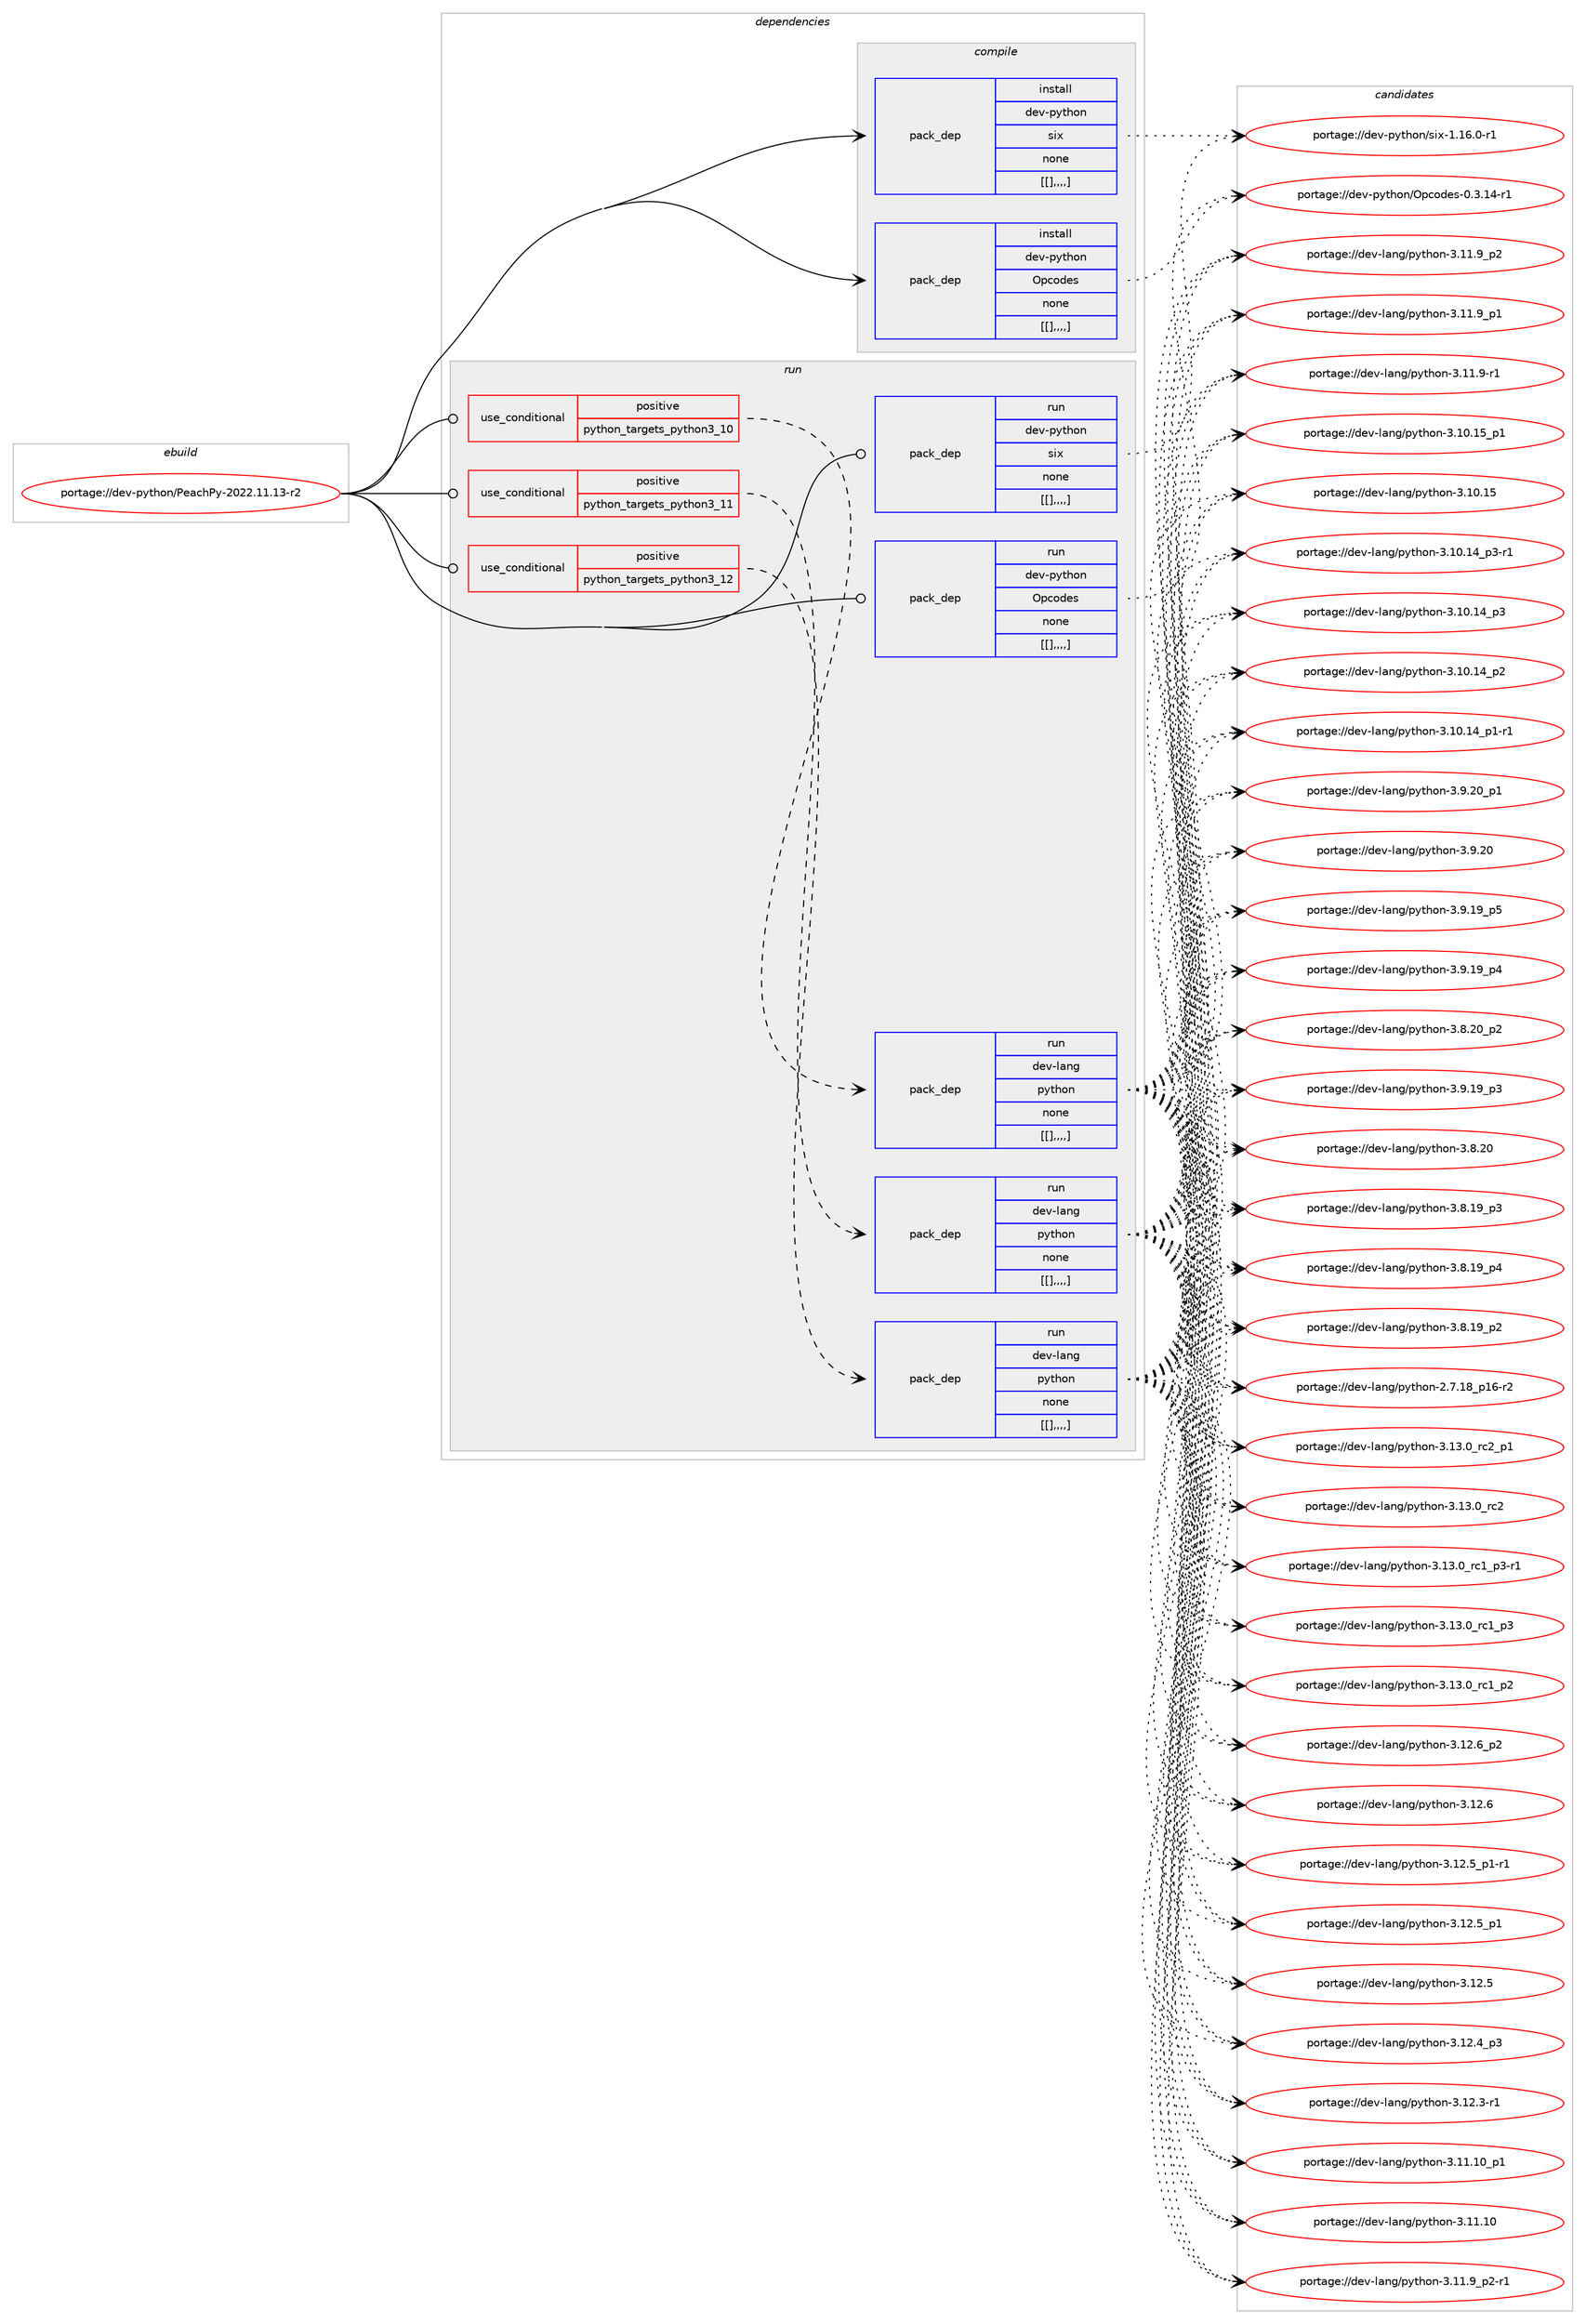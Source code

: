 digraph prolog {

# *************
# Graph options
# *************

newrank=true;
concentrate=true;
compound=true;
graph [rankdir=LR,fontname=Helvetica,fontsize=10,ranksep=1.5];#, ranksep=2.5, nodesep=0.2];
edge  [arrowhead=vee];
node  [fontname=Helvetica,fontsize=10];

# **********
# The ebuild
# **********

subgraph cluster_leftcol {
color=gray;
label=<<i>ebuild</i>>;
id [label="portage://dev-python/PeachPy-2022.11.13-r2", color=red, width=4, href="../dev-python/PeachPy-2022.11.13-r2.svg"];
}

# ****************
# The dependencies
# ****************

subgraph cluster_midcol {
color=gray;
label=<<i>dependencies</i>>;
subgraph cluster_compile {
fillcolor="#eeeeee";
style=filled;
label=<<i>compile</i>>;
subgraph pack109672 {
dependency142420 [label=<<TABLE BORDER="0" CELLBORDER="1" CELLSPACING="0" CELLPADDING="4" WIDTH="220"><TR><TD ROWSPAN="6" CELLPADDING="30">pack_dep</TD></TR><TR><TD WIDTH="110">install</TD></TR><TR><TD>dev-python</TD></TR><TR><TD>Opcodes</TD></TR><TR><TD>none</TD></TR><TR><TD>[[],,,,]</TD></TR></TABLE>>, shape=none, color=blue];
}
id:e -> dependency142420:w [weight=20,style="solid",arrowhead="vee"];
subgraph pack109673 {
dependency142421 [label=<<TABLE BORDER="0" CELLBORDER="1" CELLSPACING="0" CELLPADDING="4" WIDTH="220"><TR><TD ROWSPAN="6" CELLPADDING="30">pack_dep</TD></TR><TR><TD WIDTH="110">install</TD></TR><TR><TD>dev-python</TD></TR><TR><TD>six</TD></TR><TR><TD>none</TD></TR><TR><TD>[[],,,,]</TD></TR></TABLE>>, shape=none, color=blue];
}
id:e -> dependency142421:w [weight=20,style="solid",arrowhead="vee"];
}
subgraph cluster_compileandrun {
fillcolor="#eeeeee";
style=filled;
label=<<i>compile and run</i>>;
}
subgraph cluster_run {
fillcolor="#eeeeee";
style=filled;
label=<<i>run</i>>;
subgraph cond31540 {
dependency142422 [label=<<TABLE BORDER="0" CELLBORDER="1" CELLSPACING="0" CELLPADDING="4"><TR><TD ROWSPAN="3" CELLPADDING="10">use_conditional</TD></TR><TR><TD>positive</TD></TR><TR><TD>python_targets_python3_10</TD></TR></TABLE>>, shape=none, color=red];
subgraph pack109674 {
dependency142423 [label=<<TABLE BORDER="0" CELLBORDER="1" CELLSPACING="0" CELLPADDING="4" WIDTH="220"><TR><TD ROWSPAN="6" CELLPADDING="30">pack_dep</TD></TR><TR><TD WIDTH="110">run</TD></TR><TR><TD>dev-lang</TD></TR><TR><TD>python</TD></TR><TR><TD>none</TD></TR><TR><TD>[[],,,,]</TD></TR></TABLE>>, shape=none, color=blue];
}
dependency142422:e -> dependency142423:w [weight=20,style="dashed",arrowhead="vee"];
}
id:e -> dependency142422:w [weight=20,style="solid",arrowhead="odot"];
subgraph cond31541 {
dependency142424 [label=<<TABLE BORDER="0" CELLBORDER="1" CELLSPACING="0" CELLPADDING="4"><TR><TD ROWSPAN="3" CELLPADDING="10">use_conditional</TD></TR><TR><TD>positive</TD></TR><TR><TD>python_targets_python3_11</TD></TR></TABLE>>, shape=none, color=red];
subgraph pack109675 {
dependency142425 [label=<<TABLE BORDER="0" CELLBORDER="1" CELLSPACING="0" CELLPADDING="4" WIDTH="220"><TR><TD ROWSPAN="6" CELLPADDING="30">pack_dep</TD></TR><TR><TD WIDTH="110">run</TD></TR><TR><TD>dev-lang</TD></TR><TR><TD>python</TD></TR><TR><TD>none</TD></TR><TR><TD>[[],,,,]</TD></TR></TABLE>>, shape=none, color=blue];
}
dependency142424:e -> dependency142425:w [weight=20,style="dashed",arrowhead="vee"];
}
id:e -> dependency142424:w [weight=20,style="solid",arrowhead="odot"];
subgraph cond31542 {
dependency142426 [label=<<TABLE BORDER="0" CELLBORDER="1" CELLSPACING="0" CELLPADDING="4"><TR><TD ROWSPAN="3" CELLPADDING="10">use_conditional</TD></TR><TR><TD>positive</TD></TR><TR><TD>python_targets_python3_12</TD></TR></TABLE>>, shape=none, color=red];
subgraph pack109676 {
dependency142427 [label=<<TABLE BORDER="0" CELLBORDER="1" CELLSPACING="0" CELLPADDING="4" WIDTH="220"><TR><TD ROWSPAN="6" CELLPADDING="30">pack_dep</TD></TR><TR><TD WIDTH="110">run</TD></TR><TR><TD>dev-lang</TD></TR><TR><TD>python</TD></TR><TR><TD>none</TD></TR><TR><TD>[[],,,,]</TD></TR></TABLE>>, shape=none, color=blue];
}
dependency142426:e -> dependency142427:w [weight=20,style="dashed",arrowhead="vee"];
}
id:e -> dependency142426:w [weight=20,style="solid",arrowhead="odot"];
subgraph pack109677 {
dependency142428 [label=<<TABLE BORDER="0" CELLBORDER="1" CELLSPACING="0" CELLPADDING="4" WIDTH="220"><TR><TD ROWSPAN="6" CELLPADDING="30">pack_dep</TD></TR><TR><TD WIDTH="110">run</TD></TR><TR><TD>dev-python</TD></TR><TR><TD>Opcodes</TD></TR><TR><TD>none</TD></TR><TR><TD>[[],,,,]</TD></TR></TABLE>>, shape=none, color=blue];
}
id:e -> dependency142428:w [weight=20,style="solid",arrowhead="odot"];
subgraph pack109678 {
dependency142429 [label=<<TABLE BORDER="0" CELLBORDER="1" CELLSPACING="0" CELLPADDING="4" WIDTH="220"><TR><TD ROWSPAN="6" CELLPADDING="30">pack_dep</TD></TR><TR><TD WIDTH="110">run</TD></TR><TR><TD>dev-python</TD></TR><TR><TD>six</TD></TR><TR><TD>none</TD></TR><TR><TD>[[],,,,]</TD></TR></TABLE>>, shape=none, color=blue];
}
id:e -> dependency142429:w [weight=20,style="solid",arrowhead="odot"];
}
}

# **************
# The candidates
# **************

subgraph cluster_choices {
rank=same;
color=gray;
label=<<i>candidates</i>>;

subgraph choice109672 {
color=black;
nodesep=1;
choice10010111845112121116104111110477911299111100101115454846514649524511449 [label="portage://dev-python/Opcodes-0.3.14-r1", color=red, width=4,href="../dev-python/Opcodes-0.3.14-r1.svg"];
dependency142420:e -> choice10010111845112121116104111110477911299111100101115454846514649524511449:w [style=dotted,weight="100"];
}
subgraph choice109673 {
color=black;
nodesep=1;
choice1001011184511212111610411111047115105120454946495446484511449 [label="portage://dev-python/six-1.16.0-r1", color=red, width=4,href="../dev-python/six-1.16.0-r1.svg"];
dependency142421:e -> choice1001011184511212111610411111047115105120454946495446484511449:w [style=dotted,weight="100"];
}
subgraph choice109674 {
color=black;
nodesep=1;
choice100101118451089711010347112121116104111110455146495146489511499509511249 [label="portage://dev-lang/python-3.13.0_rc2_p1", color=red, width=4,href="../dev-lang/python-3.13.0_rc2_p1.svg"];
choice10010111845108971101034711212111610411111045514649514648951149950 [label="portage://dev-lang/python-3.13.0_rc2", color=red, width=4,href="../dev-lang/python-3.13.0_rc2.svg"];
choice1001011184510897110103471121211161041111104551464951464895114994995112514511449 [label="portage://dev-lang/python-3.13.0_rc1_p3-r1", color=red, width=4,href="../dev-lang/python-3.13.0_rc1_p3-r1.svg"];
choice100101118451089711010347112121116104111110455146495146489511499499511251 [label="portage://dev-lang/python-3.13.0_rc1_p3", color=red, width=4,href="../dev-lang/python-3.13.0_rc1_p3.svg"];
choice100101118451089711010347112121116104111110455146495146489511499499511250 [label="portage://dev-lang/python-3.13.0_rc1_p2", color=red, width=4,href="../dev-lang/python-3.13.0_rc1_p2.svg"];
choice100101118451089711010347112121116104111110455146495046549511250 [label="portage://dev-lang/python-3.12.6_p2", color=red, width=4,href="../dev-lang/python-3.12.6_p2.svg"];
choice10010111845108971101034711212111610411111045514649504654 [label="portage://dev-lang/python-3.12.6", color=red, width=4,href="../dev-lang/python-3.12.6.svg"];
choice1001011184510897110103471121211161041111104551464950465395112494511449 [label="portage://dev-lang/python-3.12.5_p1-r1", color=red, width=4,href="../dev-lang/python-3.12.5_p1-r1.svg"];
choice100101118451089711010347112121116104111110455146495046539511249 [label="portage://dev-lang/python-3.12.5_p1", color=red, width=4,href="../dev-lang/python-3.12.5_p1.svg"];
choice10010111845108971101034711212111610411111045514649504653 [label="portage://dev-lang/python-3.12.5", color=red, width=4,href="../dev-lang/python-3.12.5.svg"];
choice100101118451089711010347112121116104111110455146495046529511251 [label="portage://dev-lang/python-3.12.4_p3", color=red, width=4,href="../dev-lang/python-3.12.4_p3.svg"];
choice100101118451089711010347112121116104111110455146495046514511449 [label="portage://dev-lang/python-3.12.3-r1", color=red, width=4,href="../dev-lang/python-3.12.3-r1.svg"];
choice10010111845108971101034711212111610411111045514649494649489511249 [label="portage://dev-lang/python-3.11.10_p1", color=red, width=4,href="../dev-lang/python-3.11.10_p1.svg"];
choice1001011184510897110103471121211161041111104551464949464948 [label="portage://dev-lang/python-3.11.10", color=red, width=4,href="../dev-lang/python-3.11.10.svg"];
choice1001011184510897110103471121211161041111104551464949465795112504511449 [label="portage://dev-lang/python-3.11.9_p2-r1", color=red, width=4,href="../dev-lang/python-3.11.9_p2-r1.svg"];
choice100101118451089711010347112121116104111110455146494946579511250 [label="portage://dev-lang/python-3.11.9_p2", color=red, width=4,href="../dev-lang/python-3.11.9_p2.svg"];
choice100101118451089711010347112121116104111110455146494946579511249 [label="portage://dev-lang/python-3.11.9_p1", color=red, width=4,href="../dev-lang/python-3.11.9_p1.svg"];
choice100101118451089711010347112121116104111110455146494946574511449 [label="portage://dev-lang/python-3.11.9-r1", color=red, width=4,href="../dev-lang/python-3.11.9-r1.svg"];
choice10010111845108971101034711212111610411111045514649484649539511249 [label="portage://dev-lang/python-3.10.15_p1", color=red, width=4,href="../dev-lang/python-3.10.15_p1.svg"];
choice1001011184510897110103471121211161041111104551464948464953 [label="portage://dev-lang/python-3.10.15", color=red, width=4,href="../dev-lang/python-3.10.15.svg"];
choice100101118451089711010347112121116104111110455146494846495295112514511449 [label="portage://dev-lang/python-3.10.14_p3-r1", color=red, width=4,href="../dev-lang/python-3.10.14_p3-r1.svg"];
choice10010111845108971101034711212111610411111045514649484649529511251 [label="portage://dev-lang/python-3.10.14_p3", color=red, width=4,href="../dev-lang/python-3.10.14_p3.svg"];
choice10010111845108971101034711212111610411111045514649484649529511250 [label="portage://dev-lang/python-3.10.14_p2", color=red, width=4,href="../dev-lang/python-3.10.14_p2.svg"];
choice100101118451089711010347112121116104111110455146494846495295112494511449 [label="portage://dev-lang/python-3.10.14_p1-r1", color=red, width=4,href="../dev-lang/python-3.10.14_p1-r1.svg"];
choice100101118451089711010347112121116104111110455146574650489511249 [label="portage://dev-lang/python-3.9.20_p1", color=red, width=4,href="../dev-lang/python-3.9.20_p1.svg"];
choice10010111845108971101034711212111610411111045514657465048 [label="portage://dev-lang/python-3.9.20", color=red, width=4,href="../dev-lang/python-3.9.20.svg"];
choice100101118451089711010347112121116104111110455146574649579511253 [label="portage://dev-lang/python-3.9.19_p5", color=red, width=4,href="../dev-lang/python-3.9.19_p5.svg"];
choice100101118451089711010347112121116104111110455146574649579511252 [label="portage://dev-lang/python-3.9.19_p4", color=red, width=4,href="../dev-lang/python-3.9.19_p4.svg"];
choice100101118451089711010347112121116104111110455146574649579511251 [label="portage://dev-lang/python-3.9.19_p3", color=red, width=4,href="../dev-lang/python-3.9.19_p3.svg"];
choice100101118451089711010347112121116104111110455146564650489511250 [label="portage://dev-lang/python-3.8.20_p2", color=red, width=4,href="../dev-lang/python-3.8.20_p2.svg"];
choice10010111845108971101034711212111610411111045514656465048 [label="portage://dev-lang/python-3.8.20", color=red, width=4,href="../dev-lang/python-3.8.20.svg"];
choice100101118451089711010347112121116104111110455146564649579511252 [label="portage://dev-lang/python-3.8.19_p4", color=red, width=4,href="../dev-lang/python-3.8.19_p4.svg"];
choice100101118451089711010347112121116104111110455146564649579511251 [label="portage://dev-lang/python-3.8.19_p3", color=red, width=4,href="../dev-lang/python-3.8.19_p3.svg"];
choice100101118451089711010347112121116104111110455146564649579511250 [label="portage://dev-lang/python-3.8.19_p2", color=red, width=4,href="../dev-lang/python-3.8.19_p2.svg"];
choice100101118451089711010347112121116104111110455046554649569511249544511450 [label="portage://dev-lang/python-2.7.18_p16-r2", color=red, width=4,href="../dev-lang/python-2.7.18_p16-r2.svg"];
dependency142423:e -> choice100101118451089711010347112121116104111110455146495146489511499509511249:w [style=dotted,weight="100"];
dependency142423:e -> choice10010111845108971101034711212111610411111045514649514648951149950:w [style=dotted,weight="100"];
dependency142423:e -> choice1001011184510897110103471121211161041111104551464951464895114994995112514511449:w [style=dotted,weight="100"];
dependency142423:e -> choice100101118451089711010347112121116104111110455146495146489511499499511251:w [style=dotted,weight="100"];
dependency142423:e -> choice100101118451089711010347112121116104111110455146495146489511499499511250:w [style=dotted,weight="100"];
dependency142423:e -> choice100101118451089711010347112121116104111110455146495046549511250:w [style=dotted,weight="100"];
dependency142423:e -> choice10010111845108971101034711212111610411111045514649504654:w [style=dotted,weight="100"];
dependency142423:e -> choice1001011184510897110103471121211161041111104551464950465395112494511449:w [style=dotted,weight="100"];
dependency142423:e -> choice100101118451089711010347112121116104111110455146495046539511249:w [style=dotted,weight="100"];
dependency142423:e -> choice10010111845108971101034711212111610411111045514649504653:w [style=dotted,weight="100"];
dependency142423:e -> choice100101118451089711010347112121116104111110455146495046529511251:w [style=dotted,weight="100"];
dependency142423:e -> choice100101118451089711010347112121116104111110455146495046514511449:w [style=dotted,weight="100"];
dependency142423:e -> choice10010111845108971101034711212111610411111045514649494649489511249:w [style=dotted,weight="100"];
dependency142423:e -> choice1001011184510897110103471121211161041111104551464949464948:w [style=dotted,weight="100"];
dependency142423:e -> choice1001011184510897110103471121211161041111104551464949465795112504511449:w [style=dotted,weight="100"];
dependency142423:e -> choice100101118451089711010347112121116104111110455146494946579511250:w [style=dotted,weight="100"];
dependency142423:e -> choice100101118451089711010347112121116104111110455146494946579511249:w [style=dotted,weight="100"];
dependency142423:e -> choice100101118451089711010347112121116104111110455146494946574511449:w [style=dotted,weight="100"];
dependency142423:e -> choice10010111845108971101034711212111610411111045514649484649539511249:w [style=dotted,weight="100"];
dependency142423:e -> choice1001011184510897110103471121211161041111104551464948464953:w [style=dotted,weight="100"];
dependency142423:e -> choice100101118451089711010347112121116104111110455146494846495295112514511449:w [style=dotted,weight="100"];
dependency142423:e -> choice10010111845108971101034711212111610411111045514649484649529511251:w [style=dotted,weight="100"];
dependency142423:e -> choice10010111845108971101034711212111610411111045514649484649529511250:w [style=dotted,weight="100"];
dependency142423:e -> choice100101118451089711010347112121116104111110455146494846495295112494511449:w [style=dotted,weight="100"];
dependency142423:e -> choice100101118451089711010347112121116104111110455146574650489511249:w [style=dotted,weight="100"];
dependency142423:e -> choice10010111845108971101034711212111610411111045514657465048:w [style=dotted,weight="100"];
dependency142423:e -> choice100101118451089711010347112121116104111110455146574649579511253:w [style=dotted,weight="100"];
dependency142423:e -> choice100101118451089711010347112121116104111110455146574649579511252:w [style=dotted,weight="100"];
dependency142423:e -> choice100101118451089711010347112121116104111110455146574649579511251:w [style=dotted,weight="100"];
dependency142423:e -> choice100101118451089711010347112121116104111110455146564650489511250:w [style=dotted,weight="100"];
dependency142423:e -> choice10010111845108971101034711212111610411111045514656465048:w [style=dotted,weight="100"];
dependency142423:e -> choice100101118451089711010347112121116104111110455146564649579511252:w [style=dotted,weight="100"];
dependency142423:e -> choice100101118451089711010347112121116104111110455146564649579511251:w [style=dotted,weight="100"];
dependency142423:e -> choice100101118451089711010347112121116104111110455146564649579511250:w [style=dotted,weight="100"];
dependency142423:e -> choice100101118451089711010347112121116104111110455046554649569511249544511450:w [style=dotted,weight="100"];
}
subgraph choice109675 {
color=black;
nodesep=1;
choice100101118451089711010347112121116104111110455146495146489511499509511249 [label="portage://dev-lang/python-3.13.0_rc2_p1", color=red, width=4,href="../dev-lang/python-3.13.0_rc2_p1.svg"];
choice10010111845108971101034711212111610411111045514649514648951149950 [label="portage://dev-lang/python-3.13.0_rc2", color=red, width=4,href="../dev-lang/python-3.13.0_rc2.svg"];
choice1001011184510897110103471121211161041111104551464951464895114994995112514511449 [label="portage://dev-lang/python-3.13.0_rc1_p3-r1", color=red, width=4,href="../dev-lang/python-3.13.0_rc1_p3-r1.svg"];
choice100101118451089711010347112121116104111110455146495146489511499499511251 [label="portage://dev-lang/python-3.13.0_rc1_p3", color=red, width=4,href="../dev-lang/python-3.13.0_rc1_p3.svg"];
choice100101118451089711010347112121116104111110455146495146489511499499511250 [label="portage://dev-lang/python-3.13.0_rc1_p2", color=red, width=4,href="../dev-lang/python-3.13.0_rc1_p2.svg"];
choice100101118451089711010347112121116104111110455146495046549511250 [label="portage://dev-lang/python-3.12.6_p2", color=red, width=4,href="../dev-lang/python-3.12.6_p2.svg"];
choice10010111845108971101034711212111610411111045514649504654 [label="portage://dev-lang/python-3.12.6", color=red, width=4,href="../dev-lang/python-3.12.6.svg"];
choice1001011184510897110103471121211161041111104551464950465395112494511449 [label="portage://dev-lang/python-3.12.5_p1-r1", color=red, width=4,href="../dev-lang/python-3.12.5_p1-r1.svg"];
choice100101118451089711010347112121116104111110455146495046539511249 [label="portage://dev-lang/python-3.12.5_p1", color=red, width=4,href="../dev-lang/python-3.12.5_p1.svg"];
choice10010111845108971101034711212111610411111045514649504653 [label="portage://dev-lang/python-3.12.5", color=red, width=4,href="../dev-lang/python-3.12.5.svg"];
choice100101118451089711010347112121116104111110455146495046529511251 [label="portage://dev-lang/python-3.12.4_p3", color=red, width=4,href="../dev-lang/python-3.12.4_p3.svg"];
choice100101118451089711010347112121116104111110455146495046514511449 [label="portage://dev-lang/python-3.12.3-r1", color=red, width=4,href="../dev-lang/python-3.12.3-r1.svg"];
choice10010111845108971101034711212111610411111045514649494649489511249 [label="portage://dev-lang/python-3.11.10_p1", color=red, width=4,href="../dev-lang/python-3.11.10_p1.svg"];
choice1001011184510897110103471121211161041111104551464949464948 [label="portage://dev-lang/python-3.11.10", color=red, width=4,href="../dev-lang/python-3.11.10.svg"];
choice1001011184510897110103471121211161041111104551464949465795112504511449 [label="portage://dev-lang/python-3.11.9_p2-r1", color=red, width=4,href="../dev-lang/python-3.11.9_p2-r1.svg"];
choice100101118451089711010347112121116104111110455146494946579511250 [label="portage://dev-lang/python-3.11.9_p2", color=red, width=4,href="../dev-lang/python-3.11.9_p2.svg"];
choice100101118451089711010347112121116104111110455146494946579511249 [label="portage://dev-lang/python-3.11.9_p1", color=red, width=4,href="../dev-lang/python-3.11.9_p1.svg"];
choice100101118451089711010347112121116104111110455146494946574511449 [label="portage://dev-lang/python-3.11.9-r1", color=red, width=4,href="../dev-lang/python-3.11.9-r1.svg"];
choice10010111845108971101034711212111610411111045514649484649539511249 [label="portage://dev-lang/python-3.10.15_p1", color=red, width=4,href="../dev-lang/python-3.10.15_p1.svg"];
choice1001011184510897110103471121211161041111104551464948464953 [label="portage://dev-lang/python-3.10.15", color=red, width=4,href="../dev-lang/python-3.10.15.svg"];
choice100101118451089711010347112121116104111110455146494846495295112514511449 [label="portage://dev-lang/python-3.10.14_p3-r1", color=red, width=4,href="../dev-lang/python-3.10.14_p3-r1.svg"];
choice10010111845108971101034711212111610411111045514649484649529511251 [label="portage://dev-lang/python-3.10.14_p3", color=red, width=4,href="../dev-lang/python-3.10.14_p3.svg"];
choice10010111845108971101034711212111610411111045514649484649529511250 [label="portage://dev-lang/python-3.10.14_p2", color=red, width=4,href="../dev-lang/python-3.10.14_p2.svg"];
choice100101118451089711010347112121116104111110455146494846495295112494511449 [label="portage://dev-lang/python-3.10.14_p1-r1", color=red, width=4,href="../dev-lang/python-3.10.14_p1-r1.svg"];
choice100101118451089711010347112121116104111110455146574650489511249 [label="portage://dev-lang/python-3.9.20_p1", color=red, width=4,href="../dev-lang/python-3.9.20_p1.svg"];
choice10010111845108971101034711212111610411111045514657465048 [label="portage://dev-lang/python-3.9.20", color=red, width=4,href="../dev-lang/python-3.9.20.svg"];
choice100101118451089711010347112121116104111110455146574649579511253 [label="portage://dev-lang/python-3.9.19_p5", color=red, width=4,href="../dev-lang/python-3.9.19_p5.svg"];
choice100101118451089711010347112121116104111110455146574649579511252 [label="portage://dev-lang/python-3.9.19_p4", color=red, width=4,href="../dev-lang/python-3.9.19_p4.svg"];
choice100101118451089711010347112121116104111110455146574649579511251 [label="portage://dev-lang/python-3.9.19_p3", color=red, width=4,href="../dev-lang/python-3.9.19_p3.svg"];
choice100101118451089711010347112121116104111110455146564650489511250 [label="portage://dev-lang/python-3.8.20_p2", color=red, width=4,href="../dev-lang/python-3.8.20_p2.svg"];
choice10010111845108971101034711212111610411111045514656465048 [label="portage://dev-lang/python-3.8.20", color=red, width=4,href="../dev-lang/python-3.8.20.svg"];
choice100101118451089711010347112121116104111110455146564649579511252 [label="portage://dev-lang/python-3.8.19_p4", color=red, width=4,href="../dev-lang/python-3.8.19_p4.svg"];
choice100101118451089711010347112121116104111110455146564649579511251 [label="portage://dev-lang/python-3.8.19_p3", color=red, width=4,href="../dev-lang/python-3.8.19_p3.svg"];
choice100101118451089711010347112121116104111110455146564649579511250 [label="portage://dev-lang/python-3.8.19_p2", color=red, width=4,href="../dev-lang/python-3.8.19_p2.svg"];
choice100101118451089711010347112121116104111110455046554649569511249544511450 [label="portage://dev-lang/python-2.7.18_p16-r2", color=red, width=4,href="../dev-lang/python-2.7.18_p16-r2.svg"];
dependency142425:e -> choice100101118451089711010347112121116104111110455146495146489511499509511249:w [style=dotted,weight="100"];
dependency142425:e -> choice10010111845108971101034711212111610411111045514649514648951149950:w [style=dotted,weight="100"];
dependency142425:e -> choice1001011184510897110103471121211161041111104551464951464895114994995112514511449:w [style=dotted,weight="100"];
dependency142425:e -> choice100101118451089711010347112121116104111110455146495146489511499499511251:w [style=dotted,weight="100"];
dependency142425:e -> choice100101118451089711010347112121116104111110455146495146489511499499511250:w [style=dotted,weight="100"];
dependency142425:e -> choice100101118451089711010347112121116104111110455146495046549511250:w [style=dotted,weight="100"];
dependency142425:e -> choice10010111845108971101034711212111610411111045514649504654:w [style=dotted,weight="100"];
dependency142425:e -> choice1001011184510897110103471121211161041111104551464950465395112494511449:w [style=dotted,weight="100"];
dependency142425:e -> choice100101118451089711010347112121116104111110455146495046539511249:w [style=dotted,weight="100"];
dependency142425:e -> choice10010111845108971101034711212111610411111045514649504653:w [style=dotted,weight="100"];
dependency142425:e -> choice100101118451089711010347112121116104111110455146495046529511251:w [style=dotted,weight="100"];
dependency142425:e -> choice100101118451089711010347112121116104111110455146495046514511449:w [style=dotted,weight="100"];
dependency142425:e -> choice10010111845108971101034711212111610411111045514649494649489511249:w [style=dotted,weight="100"];
dependency142425:e -> choice1001011184510897110103471121211161041111104551464949464948:w [style=dotted,weight="100"];
dependency142425:e -> choice1001011184510897110103471121211161041111104551464949465795112504511449:w [style=dotted,weight="100"];
dependency142425:e -> choice100101118451089711010347112121116104111110455146494946579511250:w [style=dotted,weight="100"];
dependency142425:e -> choice100101118451089711010347112121116104111110455146494946579511249:w [style=dotted,weight="100"];
dependency142425:e -> choice100101118451089711010347112121116104111110455146494946574511449:w [style=dotted,weight="100"];
dependency142425:e -> choice10010111845108971101034711212111610411111045514649484649539511249:w [style=dotted,weight="100"];
dependency142425:e -> choice1001011184510897110103471121211161041111104551464948464953:w [style=dotted,weight="100"];
dependency142425:e -> choice100101118451089711010347112121116104111110455146494846495295112514511449:w [style=dotted,weight="100"];
dependency142425:e -> choice10010111845108971101034711212111610411111045514649484649529511251:w [style=dotted,weight="100"];
dependency142425:e -> choice10010111845108971101034711212111610411111045514649484649529511250:w [style=dotted,weight="100"];
dependency142425:e -> choice100101118451089711010347112121116104111110455146494846495295112494511449:w [style=dotted,weight="100"];
dependency142425:e -> choice100101118451089711010347112121116104111110455146574650489511249:w [style=dotted,weight="100"];
dependency142425:e -> choice10010111845108971101034711212111610411111045514657465048:w [style=dotted,weight="100"];
dependency142425:e -> choice100101118451089711010347112121116104111110455146574649579511253:w [style=dotted,weight="100"];
dependency142425:e -> choice100101118451089711010347112121116104111110455146574649579511252:w [style=dotted,weight="100"];
dependency142425:e -> choice100101118451089711010347112121116104111110455146574649579511251:w [style=dotted,weight="100"];
dependency142425:e -> choice100101118451089711010347112121116104111110455146564650489511250:w [style=dotted,weight="100"];
dependency142425:e -> choice10010111845108971101034711212111610411111045514656465048:w [style=dotted,weight="100"];
dependency142425:e -> choice100101118451089711010347112121116104111110455146564649579511252:w [style=dotted,weight="100"];
dependency142425:e -> choice100101118451089711010347112121116104111110455146564649579511251:w [style=dotted,weight="100"];
dependency142425:e -> choice100101118451089711010347112121116104111110455146564649579511250:w [style=dotted,weight="100"];
dependency142425:e -> choice100101118451089711010347112121116104111110455046554649569511249544511450:w [style=dotted,weight="100"];
}
subgraph choice109676 {
color=black;
nodesep=1;
choice100101118451089711010347112121116104111110455146495146489511499509511249 [label="portage://dev-lang/python-3.13.0_rc2_p1", color=red, width=4,href="../dev-lang/python-3.13.0_rc2_p1.svg"];
choice10010111845108971101034711212111610411111045514649514648951149950 [label="portage://dev-lang/python-3.13.0_rc2", color=red, width=4,href="../dev-lang/python-3.13.0_rc2.svg"];
choice1001011184510897110103471121211161041111104551464951464895114994995112514511449 [label="portage://dev-lang/python-3.13.0_rc1_p3-r1", color=red, width=4,href="../dev-lang/python-3.13.0_rc1_p3-r1.svg"];
choice100101118451089711010347112121116104111110455146495146489511499499511251 [label="portage://dev-lang/python-3.13.0_rc1_p3", color=red, width=4,href="../dev-lang/python-3.13.0_rc1_p3.svg"];
choice100101118451089711010347112121116104111110455146495146489511499499511250 [label="portage://dev-lang/python-3.13.0_rc1_p2", color=red, width=4,href="../dev-lang/python-3.13.0_rc1_p2.svg"];
choice100101118451089711010347112121116104111110455146495046549511250 [label="portage://dev-lang/python-3.12.6_p2", color=red, width=4,href="../dev-lang/python-3.12.6_p2.svg"];
choice10010111845108971101034711212111610411111045514649504654 [label="portage://dev-lang/python-3.12.6", color=red, width=4,href="../dev-lang/python-3.12.6.svg"];
choice1001011184510897110103471121211161041111104551464950465395112494511449 [label="portage://dev-lang/python-3.12.5_p1-r1", color=red, width=4,href="../dev-lang/python-3.12.5_p1-r1.svg"];
choice100101118451089711010347112121116104111110455146495046539511249 [label="portage://dev-lang/python-3.12.5_p1", color=red, width=4,href="../dev-lang/python-3.12.5_p1.svg"];
choice10010111845108971101034711212111610411111045514649504653 [label="portage://dev-lang/python-3.12.5", color=red, width=4,href="../dev-lang/python-3.12.5.svg"];
choice100101118451089711010347112121116104111110455146495046529511251 [label="portage://dev-lang/python-3.12.4_p3", color=red, width=4,href="../dev-lang/python-3.12.4_p3.svg"];
choice100101118451089711010347112121116104111110455146495046514511449 [label="portage://dev-lang/python-3.12.3-r1", color=red, width=4,href="../dev-lang/python-3.12.3-r1.svg"];
choice10010111845108971101034711212111610411111045514649494649489511249 [label="portage://dev-lang/python-3.11.10_p1", color=red, width=4,href="../dev-lang/python-3.11.10_p1.svg"];
choice1001011184510897110103471121211161041111104551464949464948 [label="portage://dev-lang/python-3.11.10", color=red, width=4,href="../dev-lang/python-3.11.10.svg"];
choice1001011184510897110103471121211161041111104551464949465795112504511449 [label="portage://dev-lang/python-3.11.9_p2-r1", color=red, width=4,href="../dev-lang/python-3.11.9_p2-r1.svg"];
choice100101118451089711010347112121116104111110455146494946579511250 [label="portage://dev-lang/python-3.11.9_p2", color=red, width=4,href="../dev-lang/python-3.11.9_p2.svg"];
choice100101118451089711010347112121116104111110455146494946579511249 [label="portage://dev-lang/python-3.11.9_p1", color=red, width=4,href="../dev-lang/python-3.11.9_p1.svg"];
choice100101118451089711010347112121116104111110455146494946574511449 [label="portage://dev-lang/python-3.11.9-r1", color=red, width=4,href="../dev-lang/python-3.11.9-r1.svg"];
choice10010111845108971101034711212111610411111045514649484649539511249 [label="portage://dev-lang/python-3.10.15_p1", color=red, width=4,href="../dev-lang/python-3.10.15_p1.svg"];
choice1001011184510897110103471121211161041111104551464948464953 [label="portage://dev-lang/python-3.10.15", color=red, width=4,href="../dev-lang/python-3.10.15.svg"];
choice100101118451089711010347112121116104111110455146494846495295112514511449 [label="portage://dev-lang/python-3.10.14_p3-r1", color=red, width=4,href="../dev-lang/python-3.10.14_p3-r1.svg"];
choice10010111845108971101034711212111610411111045514649484649529511251 [label="portage://dev-lang/python-3.10.14_p3", color=red, width=4,href="../dev-lang/python-3.10.14_p3.svg"];
choice10010111845108971101034711212111610411111045514649484649529511250 [label="portage://dev-lang/python-3.10.14_p2", color=red, width=4,href="../dev-lang/python-3.10.14_p2.svg"];
choice100101118451089711010347112121116104111110455146494846495295112494511449 [label="portage://dev-lang/python-3.10.14_p1-r1", color=red, width=4,href="../dev-lang/python-3.10.14_p1-r1.svg"];
choice100101118451089711010347112121116104111110455146574650489511249 [label="portage://dev-lang/python-3.9.20_p1", color=red, width=4,href="../dev-lang/python-3.9.20_p1.svg"];
choice10010111845108971101034711212111610411111045514657465048 [label="portage://dev-lang/python-3.9.20", color=red, width=4,href="../dev-lang/python-3.9.20.svg"];
choice100101118451089711010347112121116104111110455146574649579511253 [label="portage://dev-lang/python-3.9.19_p5", color=red, width=4,href="../dev-lang/python-3.9.19_p5.svg"];
choice100101118451089711010347112121116104111110455146574649579511252 [label="portage://dev-lang/python-3.9.19_p4", color=red, width=4,href="../dev-lang/python-3.9.19_p4.svg"];
choice100101118451089711010347112121116104111110455146574649579511251 [label="portage://dev-lang/python-3.9.19_p3", color=red, width=4,href="../dev-lang/python-3.9.19_p3.svg"];
choice100101118451089711010347112121116104111110455146564650489511250 [label="portage://dev-lang/python-3.8.20_p2", color=red, width=4,href="../dev-lang/python-3.8.20_p2.svg"];
choice10010111845108971101034711212111610411111045514656465048 [label="portage://dev-lang/python-3.8.20", color=red, width=4,href="../dev-lang/python-3.8.20.svg"];
choice100101118451089711010347112121116104111110455146564649579511252 [label="portage://dev-lang/python-3.8.19_p4", color=red, width=4,href="../dev-lang/python-3.8.19_p4.svg"];
choice100101118451089711010347112121116104111110455146564649579511251 [label="portage://dev-lang/python-3.8.19_p3", color=red, width=4,href="../dev-lang/python-3.8.19_p3.svg"];
choice100101118451089711010347112121116104111110455146564649579511250 [label="portage://dev-lang/python-3.8.19_p2", color=red, width=4,href="../dev-lang/python-3.8.19_p2.svg"];
choice100101118451089711010347112121116104111110455046554649569511249544511450 [label="portage://dev-lang/python-2.7.18_p16-r2", color=red, width=4,href="../dev-lang/python-2.7.18_p16-r2.svg"];
dependency142427:e -> choice100101118451089711010347112121116104111110455146495146489511499509511249:w [style=dotted,weight="100"];
dependency142427:e -> choice10010111845108971101034711212111610411111045514649514648951149950:w [style=dotted,weight="100"];
dependency142427:e -> choice1001011184510897110103471121211161041111104551464951464895114994995112514511449:w [style=dotted,weight="100"];
dependency142427:e -> choice100101118451089711010347112121116104111110455146495146489511499499511251:w [style=dotted,weight="100"];
dependency142427:e -> choice100101118451089711010347112121116104111110455146495146489511499499511250:w [style=dotted,weight="100"];
dependency142427:e -> choice100101118451089711010347112121116104111110455146495046549511250:w [style=dotted,weight="100"];
dependency142427:e -> choice10010111845108971101034711212111610411111045514649504654:w [style=dotted,weight="100"];
dependency142427:e -> choice1001011184510897110103471121211161041111104551464950465395112494511449:w [style=dotted,weight="100"];
dependency142427:e -> choice100101118451089711010347112121116104111110455146495046539511249:w [style=dotted,weight="100"];
dependency142427:e -> choice10010111845108971101034711212111610411111045514649504653:w [style=dotted,weight="100"];
dependency142427:e -> choice100101118451089711010347112121116104111110455146495046529511251:w [style=dotted,weight="100"];
dependency142427:e -> choice100101118451089711010347112121116104111110455146495046514511449:w [style=dotted,weight="100"];
dependency142427:e -> choice10010111845108971101034711212111610411111045514649494649489511249:w [style=dotted,weight="100"];
dependency142427:e -> choice1001011184510897110103471121211161041111104551464949464948:w [style=dotted,weight="100"];
dependency142427:e -> choice1001011184510897110103471121211161041111104551464949465795112504511449:w [style=dotted,weight="100"];
dependency142427:e -> choice100101118451089711010347112121116104111110455146494946579511250:w [style=dotted,weight="100"];
dependency142427:e -> choice100101118451089711010347112121116104111110455146494946579511249:w [style=dotted,weight="100"];
dependency142427:e -> choice100101118451089711010347112121116104111110455146494946574511449:w [style=dotted,weight="100"];
dependency142427:e -> choice10010111845108971101034711212111610411111045514649484649539511249:w [style=dotted,weight="100"];
dependency142427:e -> choice1001011184510897110103471121211161041111104551464948464953:w [style=dotted,weight="100"];
dependency142427:e -> choice100101118451089711010347112121116104111110455146494846495295112514511449:w [style=dotted,weight="100"];
dependency142427:e -> choice10010111845108971101034711212111610411111045514649484649529511251:w [style=dotted,weight="100"];
dependency142427:e -> choice10010111845108971101034711212111610411111045514649484649529511250:w [style=dotted,weight="100"];
dependency142427:e -> choice100101118451089711010347112121116104111110455146494846495295112494511449:w [style=dotted,weight="100"];
dependency142427:e -> choice100101118451089711010347112121116104111110455146574650489511249:w [style=dotted,weight="100"];
dependency142427:e -> choice10010111845108971101034711212111610411111045514657465048:w [style=dotted,weight="100"];
dependency142427:e -> choice100101118451089711010347112121116104111110455146574649579511253:w [style=dotted,weight="100"];
dependency142427:e -> choice100101118451089711010347112121116104111110455146574649579511252:w [style=dotted,weight="100"];
dependency142427:e -> choice100101118451089711010347112121116104111110455146574649579511251:w [style=dotted,weight="100"];
dependency142427:e -> choice100101118451089711010347112121116104111110455146564650489511250:w [style=dotted,weight="100"];
dependency142427:e -> choice10010111845108971101034711212111610411111045514656465048:w [style=dotted,weight="100"];
dependency142427:e -> choice100101118451089711010347112121116104111110455146564649579511252:w [style=dotted,weight="100"];
dependency142427:e -> choice100101118451089711010347112121116104111110455146564649579511251:w [style=dotted,weight="100"];
dependency142427:e -> choice100101118451089711010347112121116104111110455146564649579511250:w [style=dotted,weight="100"];
dependency142427:e -> choice100101118451089711010347112121116104111110455046554649569511249544511450:w [style=dotted,weight="100"];
}
subgraph choice109677 {
color=black;
nodesep=1;
choice10010111845112121116104111110477911299111100101115454846514649524511449 [label="portage://dev-python/Opcodes-0.3.14-r1", color=red, width=4,href="../dev-python/Opcodes-0.3.14-r1.svg"];
dependency142428:e -> choice10010111845112121116104111110477911299111100101115454846514649524511449:w [style=dotted,weight="100"];
}
subgraph choice109678 {
color=black;
nodesep=1;
choice1001011184511212111610411111047115105120454946495446484511449 [label="portage://dev-python/six-1.16.0-r1", color=red, width=4,href="../dev-python/six-1.16.0-r1.svg"];
dependency142429:e -> choice1001011184511212111610411111047115105120454946495446484511449:w [style=dotted,weight="100"];
}
}

}
